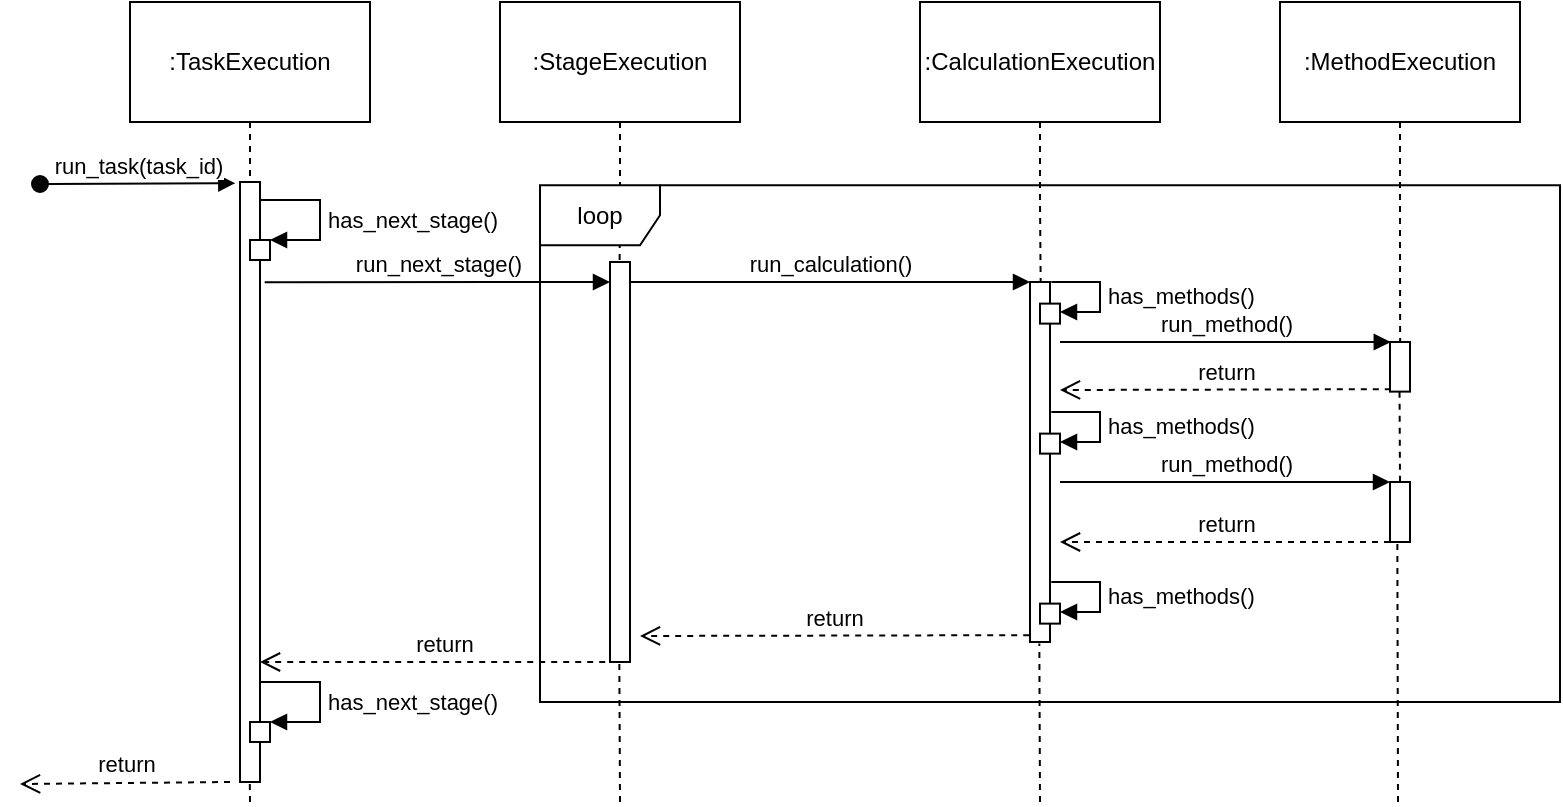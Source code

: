 <mxfile version="17.2.4" type="device"><diagram id="qTRuAhOdTyXRMLZ1_YY5" name="Страница 1"><mxGraphModel dx="814" dy="593" grid="1" gridSize="10" guides="1" tooltips="1" connect="1" arrows="1" fold="1" page="1" pageScale="1" pageWidth="827" pageHeight="1169" math="0" shadow="0"><root><mxCell id="0"/><mxCell id="1" parent="0"/><mxCell id="AHLIZU5unkMdOMNMuOGI-20" style="rounded=0;orthogonalLoop=1;jettySize=auto;html=1;exitX=0.5;exitY=1;exitDx=0;exitDy=0;edgeStyle=orthogonalEdgeStyle;endArrow=none;endFill=0;dashed=1;" parent="1" source="AHLIZU5unkMdOMNMuOGI-1" target="AHLIZU5unkMdOMNMuOGI-8" edge="1"><mxGeometry relative="1" as="geometry"><Array as="points"><mxPoint x="125" y="110"/><mxPoint x="125" y="110"/></Array></mxGeometry></mxCell><mxCell id="AHLIZU5unkMdOMNMuOGI-1" value=":TaskExecution" style="rounded=0;whiteSpace=wrap;html=1;" parent="1" vertex="1"><mxGeometry x="65" y="40" width="120" height="60" as="geometry"/></mxCell><mxCell id="AHLIZU5unkMdOMNMuOGI-29" style="edgeStyle=orthogonalEdgeStyle;rounded=0;orthogonalLoop=1;jettySize=auto;html=1;exitX=0.5;exitY=1;exitDx=0;exitDy=0;entryX=0.48;entryY=0.005;entryDx=0;entryDy=0;entryPerimeter=0;endArrow=none;endFill=0;dashed=1;" parent="1" source="AHLIZU5unkMdOMNMuOGI-2" target="AHLIZU5unkMdOMNMuOGI-7" edge="1"><mxGeometry relative="1" as="geometry"/></mxCell><mxCell id="AHLIZU5unkMdOMNMuOGI-2" value=":StageExecution" style="rounded=0;whiteSpace=wrap;html=1;" parent="1" vertex="1"><mxGeometry x="250" y="40" width="120" height="60" as="geometry"/></mxCell><mxCell id="AHLIZU5unkMdOMNMuOGI-34" style="edgeStyle=orthogonalEdgeStyle;rounded=0;orthogonalLoop=1;jettySize=auto;html=1;exitX=0.5;exitY=1;exitDx=0;exitDy=0;entryX=0.533;entryY=0;entryDx=0;entryDy=0;entryPerimeter=0;dashed=1;endArrow=none;endFill=0;" parent="1" source="AHLIZU5unkMdOMNMuOGI-3" target="AHLIZU5unkMdOMNMuOGI-13" edge="1"><mxGeometry relative="1" as="geometry"/></mxCell><mxCell id="AHLIZU5unkMdOMNMuOGI-3" value=":CalculationExecution" style="rounded=0;whiteSpace=wrap;html=1;" parent="1" vertex="1"><mxGeometry x="460" y="40" width="120" height="60" as="geometry"/></mxCell><mxCell id="91OuM5u_PBjBUUEbHplb-14" style="edgeStyle=orthogonalEdgeStyle;rounded=0;orthogonalLoop=1;jettySize=auto;html=1;exitX=0.5;exitY=1;exitDx=0;exitDy=0;entryX=0.507;entryY=0;entryDx=0;entryDy=0;entryPerimeter=0;dashed=1;endArrow=none;endFill=0;" edge="1" parent="1" source="AHLIZU5unkMdOMNMuOGI-4" target="91OuM5u_PBjBUUEbHplb-8"><mxGeometry relative="1" as="geometry"/></mxCell><mxCell id="AHLIZU5unkMdOMNMuOGI-4" value=":MethodExecution" style="rounded=0;whiteSpace=wrap;html=1;" parent="1" vertex="1"><mxGeometry x="640" y="40" width="120" height="60" as="geometry"/></mxCell><mxCell id="AHLIZU5unkMdOMNMuOGI-5" style="edgeStyle=orthogonalEdgeStyle;rounded=0;orthogonalLoop=1;jettySize=auto;html=1;exitX=0.5;exitY=1;exitDx=0;exitDy=0;" parent="1" source="AHLIZU5unkMdOMNMuOGI-4" target="AHLIZU5unkMdOMNMuOGI-4" edge="1"><mxGeometry relative="1" as="geometry"/></mxCell><mxCell id="AHLIZU5unkMdOMNMuOGI-7" value="" style="html=1;points=[];perimeter=orthogonalPerimeter;" parent="1" vertex="1"><mxGeometry x="305" y="170" width="10" height="200" as="geometry"/></mxCell><mxCell id="AHLIZU5unkMdOMNMuOGI-8" value="" style="html=1;points=[];perimeter=orthogonalPerimeter;" parent="1" vertex="1"><mxGeometry x="120" y="130" width="10" height="300" as="geometry"/></mxCell><mxCell id="AHLIZU5unkMdOMNMuOGI-13" value="" style="html=1;points=[];perimeter=orthogonalPerimeter;" parent="1" vertex="1"><mxGeometry x="515" y="180" width="10" height="180" as="geometry"/></mxCell><mxCell id="AHLIZU5unkMdOMNMuOGI-27" value="run_task(task_id)" style="html=1;verticalAlign=bottom;startArrow=oval;startFill=1;endArrow=block;startSize=8;rounded=0;entryX=-0.233;entryY=0.002;entryDx=0;entryDy=0;entryPerimeter=0;" parent="1" target="AHLIZU5unkMdOMNMuOGI-8" edge="1"><mxGeometry width="60" relative="1" as="geometry"><mxPoint x="20" y="131" as="sourcePoint"/><mxPoint x="110" y="130" as="targetPoint"/></mxGeometry></mxCell><mxCell id="AHLIZU5unkMdOMNMuOGI-39" value="" style="html=1;points=[];perimeter=orthogonalPerimeter;" parent="1" vertex="1"><mxGeometry x="125" y="159" width="10" height="10" as="geometry"/></mxCell><mxCell id="AHLIZU5unkMdOMNMuOGI-40" value="has_next_stage()" style="edgeStyle=orthogonalEdgeStyle;html=1;align=left;spacingLeft=2;endArrow=block;rounded=0;" parent="1" target="AHLIZU5unkMdOMNMuOGI-39" edge="1"><mxGeometry x="0.067" relative="1" as="geometry"><mxPoint x="130" y="139" as="sourcePoint"/><Array as="points"><mxPoint x="160" y="139"/><mxPoint x="160" y="159"/></Array><mxPoint as="offset"/></mxGeometry></mxCell><mxCell id="AHLIZU5unkMdOMNMuOGI-41" value="" style="html=1;points=[];perimeter=orthogonalPerimeter;" parent="1" vertex="1"><mxGeometry x="125" y="400" width="10" height="10" as="geometry"/></mxCell><mxCell id="AHLIZU5unkMdOMNMuOGI-42" value="has_next_stage()" style="edgeStyle=orthogonalEdgeStyle;html=1;align=left;spacingLeft=2;endArrow=block;rounded=0;" parent="1" target="AHLIZU5unkMdOMNMuOGI-41" edge="1"><mxGeometry x="0.067" relative="1" as="geometry"><mxPoint x="130" y="380" as="sourcePoint"/><Array as="points"><mxPoint x="160" y="380"/><mxPoint x="160" y="400"/></Array><mxPoint as="offset"/></mxGeometry></mxCell><mxCell id="AHLIZU5unkMdOMNMuOGI-55" value="" style="html=1;points=[];perimeter=orthogonalPerimeter;" parent="1" vertex="1"><mxGeometry x="520" y="190.81" width="10" height="10" as="geometry"/></mxCell><mxCell id="AHLIZU5unkMdOMNMuOGI-56" value="has_methods()" style="edgeStyle=orthogonalEdgeStyle;html=1;align=left;spacingLeft=2;endArrow=block;rounded=0;exitX=1.067;exitY=0.021;exitDx=0;exitDy=0;exitPerimeter=0;" parent="1" target="AHLIZU5unkMdOMNMuOGI-55" edge="1"><mxGeometry x="0.067" relative="1" as="geometry"><mxPoint x="525.67" y="180.01" as="sourcePoint"/><Array as="points"><mxPoint x="550" y="180"/><mxPoint x="550" y="195"/></Array><mxPoint as="offset"/></mxGeometry></mxCell><mxCell id="AHLIZU5unkMdOMNMuOGI-60" value="run_next_stage()" style="html=1;verticalAlign=bottom;endArrow=block;rounded=0;exitX=1.233;exitY=0.167;exitDx=0;exitDy=0;exitPerimeter=0;" parent="1" source="AHLIZU5unkMdOMNMuOGI-8" target="AHLIZU5unkMdOMNMuOGI-7" edge="1"><mxGeometry width="80" relative="1" as="geometry"><mxPoint x="140" y="180" as="sourcePoint"/><mxPoint x="210" y="225.81" as="targetPoint"/><Array as="points"><mxPoint x="250" y="180"/></Array></mxGeometry></mxCell><mxCell id="AHLIZU5unkMdOMNMuOGI-61" value="run_calculation()" style="html=1;verticalAlign=bottom;endArrow=block;rounded=0;entryX=0;entryY=0;entryDx=0;entryDy=0;entryPerimeter=0;" parent="1" target="AHLIZU5unkMdOMNMuOGI-13" edge="1"><mxGeometry width="80" relative="1" as="geometry"><mxPoint x="315" y="180" as="sourcePoint"/><mxPoint x="485" y="180" as="targetPoint"/><Array as="points"/></mxGeometry></mxCell><mxCell id="91OuM5u_PBjBUUEbHplb-3" value="" style="html=1;points=[];perimeter=orthogonalPerimeter;" vertex="1" parent="1"><mxGeometry x="520" y="255.81" width="10" height="10" as="geometry"/></mxCell><mxCell id="91OuM5u_PBjBUUEbHplb-4" value="has_methods()" style="edgeStyle=orthogonalEdgeStyle;html=1;align=left;spacingLeft=2;endArrow=block;rounded=0;exitX=1.067;exitY=0.021;exitDx=0;exitDy=0;exitPerimeter=0;" edge="1" parent="1" target="91OuM5u_PBjBUUEbHplb-3"><mxGeometry x="0.067" relative="1" as="geometry"><mxPoint x="525.67" y="245.01" as="sourcePoint"/><Array as="points"><mxPoint x="550" y="245"/><mxPoint x="550" y="260"/></Array><mxPoint as="offset"/></mxGeometry></mxCell><mxCell id="91OuM5u_PBjBUUEbHplb-7" value="return" style="html=1;verticalAlign=bottom;endArrow=open;dashed=1;endSize=8;rounded=0;exitX=-0.04;exitY=0.981;exitDx=0;exitDy=0;exitPerimeter=0;" edge="1" parent="1" source="AHLIZU5unkMdOMNMuOGI-13"><mxGeometry relative="1" as="geometry"><mxPoint x="480" y="280" as="sourcePoint"/><mxPoint x="320" y="357" as="targetPoint"/></mxGeometry></mxCell><mxCell id="91OuM5u_PBjBUUEbHplb-8" value="" style="html=1;points=[];perimeter=orthogonalPerimeter;" vertex="1" parent="1"><mxGeometry x="695" y="210" width="10" height="24.81" as="geometry"/></mxCell><mxCell id="91OuM5u_PBjBUUEbHplb-9" value="" style="html=1;points=[];perimeter=orthogonalPerimeter;" vertex="1" parent="1"><mxGeometry x="695" y="280" width="10" height="30" as="geometry"/></mxCell><mxCell id="91OuM5u_PBjBUUEbHplb-10" value="run_method()" style="html=1;verticalAlign=bottom;endArrow=block;rounded=0;entryX=0;entryY=0;entryDx=0;entryDy=0;entryPerimeter=0;" edge="1" parent="1" target="91OuM5u_PBjBUUEbHplb-9"><mxGeometry width="80" relative="1" as="geometry"><mxPoint x="530" y="280" as="sourcePoint"/><mxPoint x="720" y="220" as="targetPoint"/></mxGeometry></mxCell><mxCell id="91OuM5u_PBjBUUEbHplb-11" value="run_method()" style="html=1;verticalAlign=bottom;endArrow=block;rounded=0;entryX=0;entryY=0;entryDx=0;entryDy=0;entryPerimeter=0;" edge="1" parent="1"><mxGeometry width="80" relative="1" as="geometry"><mxPoint x="530" y="210" as="sourcePoint"/><mxPoint x="695.4" y="210" as="targetPoint"/></mxGeometry></mxCell><mxCell id="91OuM5u_PBjBUUEbHplb-12" value="return" style="html=1;verticalAlign=bottom;endArrow=open;dashed=1;endSize=8;rounded=0;exitX=0.04;exitY=0.951;exitDx=0;exitDy=0;exitPerimeter=0;" edge="1" parent="1" source="91OuM5u_PBjBUUEbHplb-8"><mxGeometry relative="1" as="geometry"><mxPoint x="680" y="234.81" as="sourcePoint"/><mxPoint x="530" y="234" as="targetPoint"/></mxGeometry></mxCell><mxCell id="91OuM5u_PBjBUUEbHplb-13" value="return" style="html=1;verticalAlign=bottom;endArrow=open;dashed=1;endSize=8;rounded=0;exitX=0.04;exitY=0.951;exitDx=0;exitDy=0;exitPerimeter=0;" edge="1" parent="1"><mxGeometry relative="1" as="geometry"><mxPoint x="695" y="310.004" as="sourcePoint"/><mxPoint x="530" y="310" as="targetPoint"/></mxGeometry></mxCell><mxCell id="91OuM5u_PBjBUUEbHplb-15" value="" style="endArrow=none;dashed=1;html=1;rounded=0;entryX=0.476;entryY=0.958;entryDx=0;entryDy=0;entryPerimeter=0;exitX=0.5;exitY=-0.004;exitDx=0;exitDy=0;exitPerimeter=0;" edge="1" parent="1" source="91OuM5u_PBjBUUEbHplb-9" target="91OuM5u_PBjBUUEbHplb-8"><mxGeometry width="50" height="50" relative="1" as="geometry"><mxPoint x="710" y="290" as="sourcePoint"/><mxPoint x="760" y="240" as="targetPoint"/></mxGeometry></mxCell><mxCell id="91OuM5u_PBjBUUEbHplb-16" value="" style="html=1;points=[];perimeter=orthogonalPerimeter;" vertex="1" parent="1"><mxGeometry x="520" y="340.81" width="10" height="10" as="geometry"/></mxCell><mxCell id="91OuM5u_PBjBUUEbHplb-17" value="has_methods()" style="edgeStyle=orthogonalEdgeStyle;html=1;align=left;spacingLeft=2;endArrow=block;rounded=0;exitX=1.067;exitY=0.021;exitDx=0;exitDy=0;exitPerimeter=0;" edge="1" parent="1" target="91OuM5u_PBjBUUEbHplb-16"><mxGeometry x="0.067" relative="1" as="geometry"><mxPoint x="525.67" y="330.01" as="sourcePoint"/><Array as="points"><mxPoint x="550" y="330"/><mxPoint x="550" y="345"/></Array><mxPoint as="offset"/></mxGeometry></mxCell><mxCell id="91OuM5u_PBjBUUEbHplb-18" value="" style="endArrow=none;dashed=1;html=1;rounded=0;entryX=0.367;entryY=0.989;entryDx=0;entryDy=0;entryPerimeter=0;" edge="1" parent="1" target="91OuM5u_PBjBUUEbHplb-9"><mxGeometry width="50" height="50" relative="1" as="geometry"><mxPoint x="699" y="440" as="sourcePoint"/><mxPoint x="710" y="320.81" as="targetPoint"/></mxGeometry></mxCell><mxCell id="91OuM5u_PBjBUUEbHplb-22" value="return" style="html=1;verticalAlign=bottom;endArrow=open;dashed=1;endSize=8;rounded=0;exitX=-0.04;exitY=0.981;exitDx=0;exitDy=0;exitPerimeter=0;" edge="1" parent="1"><mxGeometry relative="1" as="geometry"><mxPoint x="314.6" y="370.0" as="sourcePoint"/><mxPoint x="130" y="370" as="targetPoint"/></mxGeometry></mxCell><mxCell id="91OuM5u_PBjBUUEbHplb-23" value="return" style="html=1;verticalAlign=bottom;endArrow=open;dashed=1;endSize=8;rounded=0;exitX=-0.04;exitY=0.981;exitDx=0;exitDy=0;exitPerimeter=0;" edge="1" parent="1"><mxGeometry relative="1" as="geometry"><mxPoint x="115.0" y="430.0" as="sourcePoint"/><mxPoint x="10" y="431" as="targetPoint"/></mxGeometry></mxCell><mxCell id="91OuM5u_PBjBUUEbHplb-24" value="" style="endArrow=none;dashed=1;html=1;rounded=0;entryX=0.467;entryY=1.004;entryDx=0;entryDy=0;entryPerimeter=0;" edge="1" parent="1" target="AHLIZU5unkMdOMNMuOGI-13"><mxGeometry width="50" height="50" relative="1" as="geometry"><mxPoint x="520" y="440" as="sourcePoint"/><mxPoint x="530" y="430" as="targetPoint"/></mxGeometry></mxCell><mxCell id="91OuM5u_PBjBUUEbHplb-25" value="" style="endArrow=none;dashed=1;html=1;rounded=0;entryX=0.467;entryY=1.004;entryDx=0;entryDy=0;entryPerimeter=0;" edge="1" parent="1"><mxGeometry width="50" height="50" relative="1" as="geometry"><mxPoint x="310" y="440" as="sourcePoint"/><mxPoint x="309.67" y="370.0" as="targetPoint"/></mxGeometry></mxCell><mxCell id="91OuM5u_PBjBUUEbHplb-26" value="" style="endArrow=none;dashed=1;html=1;rounded=0;entryX=0.49;entryY=1.002;entryDx=0;entryDy=0;entryPerimeter=0;" edge="1" parent="1" target="AHLIZU5unkMdOMNMuOGI-8"><mxGeometry width="50" height="50" relative="1" as="geometry"><mxPoint x="125" y="440" as="sourcePoint"/><mxPoint x="319.67" y="380.0" as="targetPoint"/></mxGeometry></mxCell><mxCell id="91OuM5u_PBjBUUEbHplb-27" value="loop" style="shape=umlFrame;whiteSpace=wrap;html=1;" vertex="1" parent="1"><mxGeometry x="270" y="131.62" width="510" height="258.38" as="geometry"/></mxCell></root></mxGraphModel></diagram></mxfile>